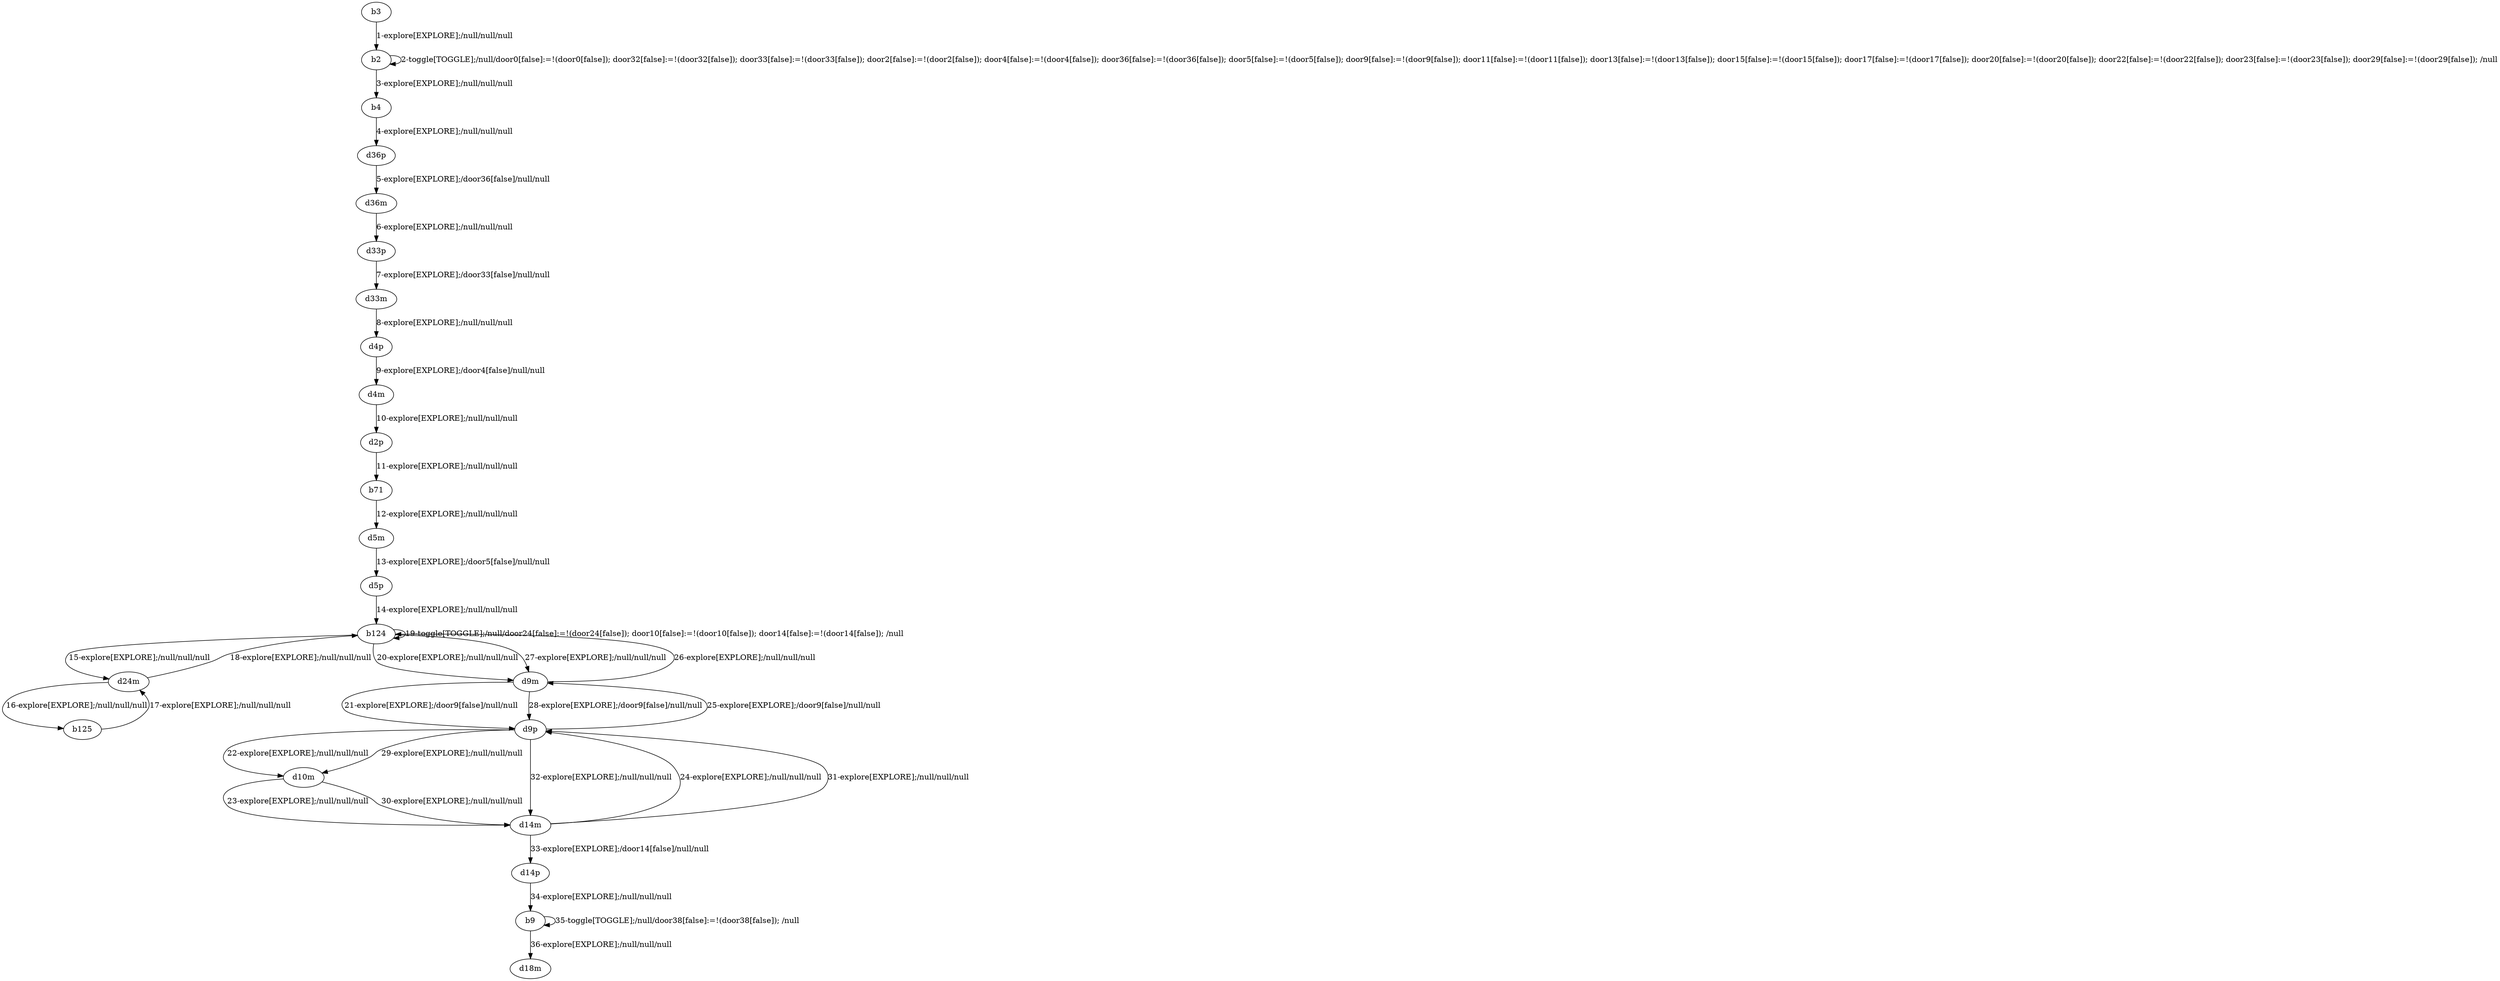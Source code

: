# Total number of goals covered by this test: 1
# d9p --> d9m

digraph g {
"b3" -> "b2" [label = "1-explore[EXPLORE];/null/null/null"];
"b2" -> "b2" [label = "2-toggle[TOGGLE];/null/door0[false]:=!(door0[false]); door32[false]:=!(door32[false]); door33[false]:=!(door33[false]); door2[false]:=!(door2[false]); door4[false]:=!(door4[false]); door36[false]:=!(door36[false]); door5[false]:=!(door5[false]); door9[false]:=!(door9[false]); door11[false]:=!(door11[false]); door13[false]:=!(door13[false]); door15[false]:=!(door15[false]); door17[false]:=!(door17[false]); door20[false]:=!(door20[false]); door22[false]:=!(door22[false]); door23[false]:=!(door23[false]); door29[false]:=!(door29[false]); /null"];
"b2" -> "b4" [label = "3-explore[EXPLORE];/null/null/null"];
"b4" -> "d36p" [label = "4-explore[EXPLORE];/null/null/null"];
"d36p" -> "d36m" [label = "5-explore[EXPLORE];/door36[false]/null/null"];
"d36m" -> "d33p" [label = "6-explore[EXPLORE];/null/null/null"];
"d33p" -> "d33m" [label = "7-explore[EXPLORE];/door33[false]/null/null"];
"d33m" -> "d4p" [label = "8-explore[EXPLORE];/null/null/null"];
"d4p" -> "d4m" [label = "9-explore[EXPLORE];/door4[false]/null/null"];
"d4m" -> "d2p" [label = "10-explore[EXPLORE];/null/null/null"];
"d2p" -> "b71" [label = "11-explore[EXPLORE];/null/null/null"];
"b71" -> "d5m" [label = "12-explore[EXPLORE];/null/null/null"];
"d5m" -> "d5p" [label = "13-explore[EXPLORE];/door5[false]/null/null"];
"d5p" -> "b124" [label = "14-explore[EXPLORE];/null/null/null"];
"b124" -> "d24m" [label = "15-explore[EXPLORE];/null/null/null"];
"d24m" -> "b125" [label = "16-explore[EXPLORE];/null/null/null"];
"b125" -> "d24m" [label = "17-explore[EXPLORE];/null/null/null"];
"d24m" -> "b124" [label = "18-explore[EXPLORE];/null/null/null"];
"b124" -> "b124" [label = "19-toggle[TOGGLE];/null/door24[false]:=!(door24[false]); door10[false]:=!(door10[false]); door14[false]:=!(door14[false]); /null"];
"b124" -> "d9m" [label = "20-explore[EXPLORE];/null/null/null"];
"d9m" -> "d9p" [label = "21-explore[EXPLORE];/door9[false]/null/null"];
"d9p" -> "d10m" [label = "22-explore[EXPLORE];/null/null/null"];
"d10m" -> "d14m" [label = "23-explore[EXPLORE];/null/null/null"];
"d14m" -> "d9p" [label = "24-explore[EXPLORE];/null/null/null"];
"d9p" -> "d9m" [label = "25-explore[EXPLORE];/door9[false]/null/null"];
"d9m" -> "b124" [label = "26-explore[EXPLORE];/null/null/null"];
"b124" -> "d9m" [label = "27-explore[EXPLORE];/null/null/null"];
"d9m" -> "d9p" [label = "28-explore[EXPLORE];/door9[false]/null/null"];
"d9p" -> "d10m" [label = "29-explore[EXPLORE];/null/null/null"];
"d10m" -> "d14m" [label = "30-explore[EXPLORE];/null/null/null"];
"d14m" -> "d9p" [label = "31-explore[EXPLORE];/null/null/null"];
"d9p" -> "d14m" [label = "32-explore[EXPLORE];/null/null/null"];
"d14m" -> "d14p" [label = "33-explore[EXPLORE];/door14[false]/null/null"];
"d14p" -> "b9" [label = "34-explore[EXPLORE];/null/null/null"];
"b9" -> "b9" [label = "35-toggle[TOGGLE];/null/door38[false]:=!(door38[false]); /null"];
"b9" -> "d18m" [label = "36-explore[EXPLORE];/null/null/null"];
}